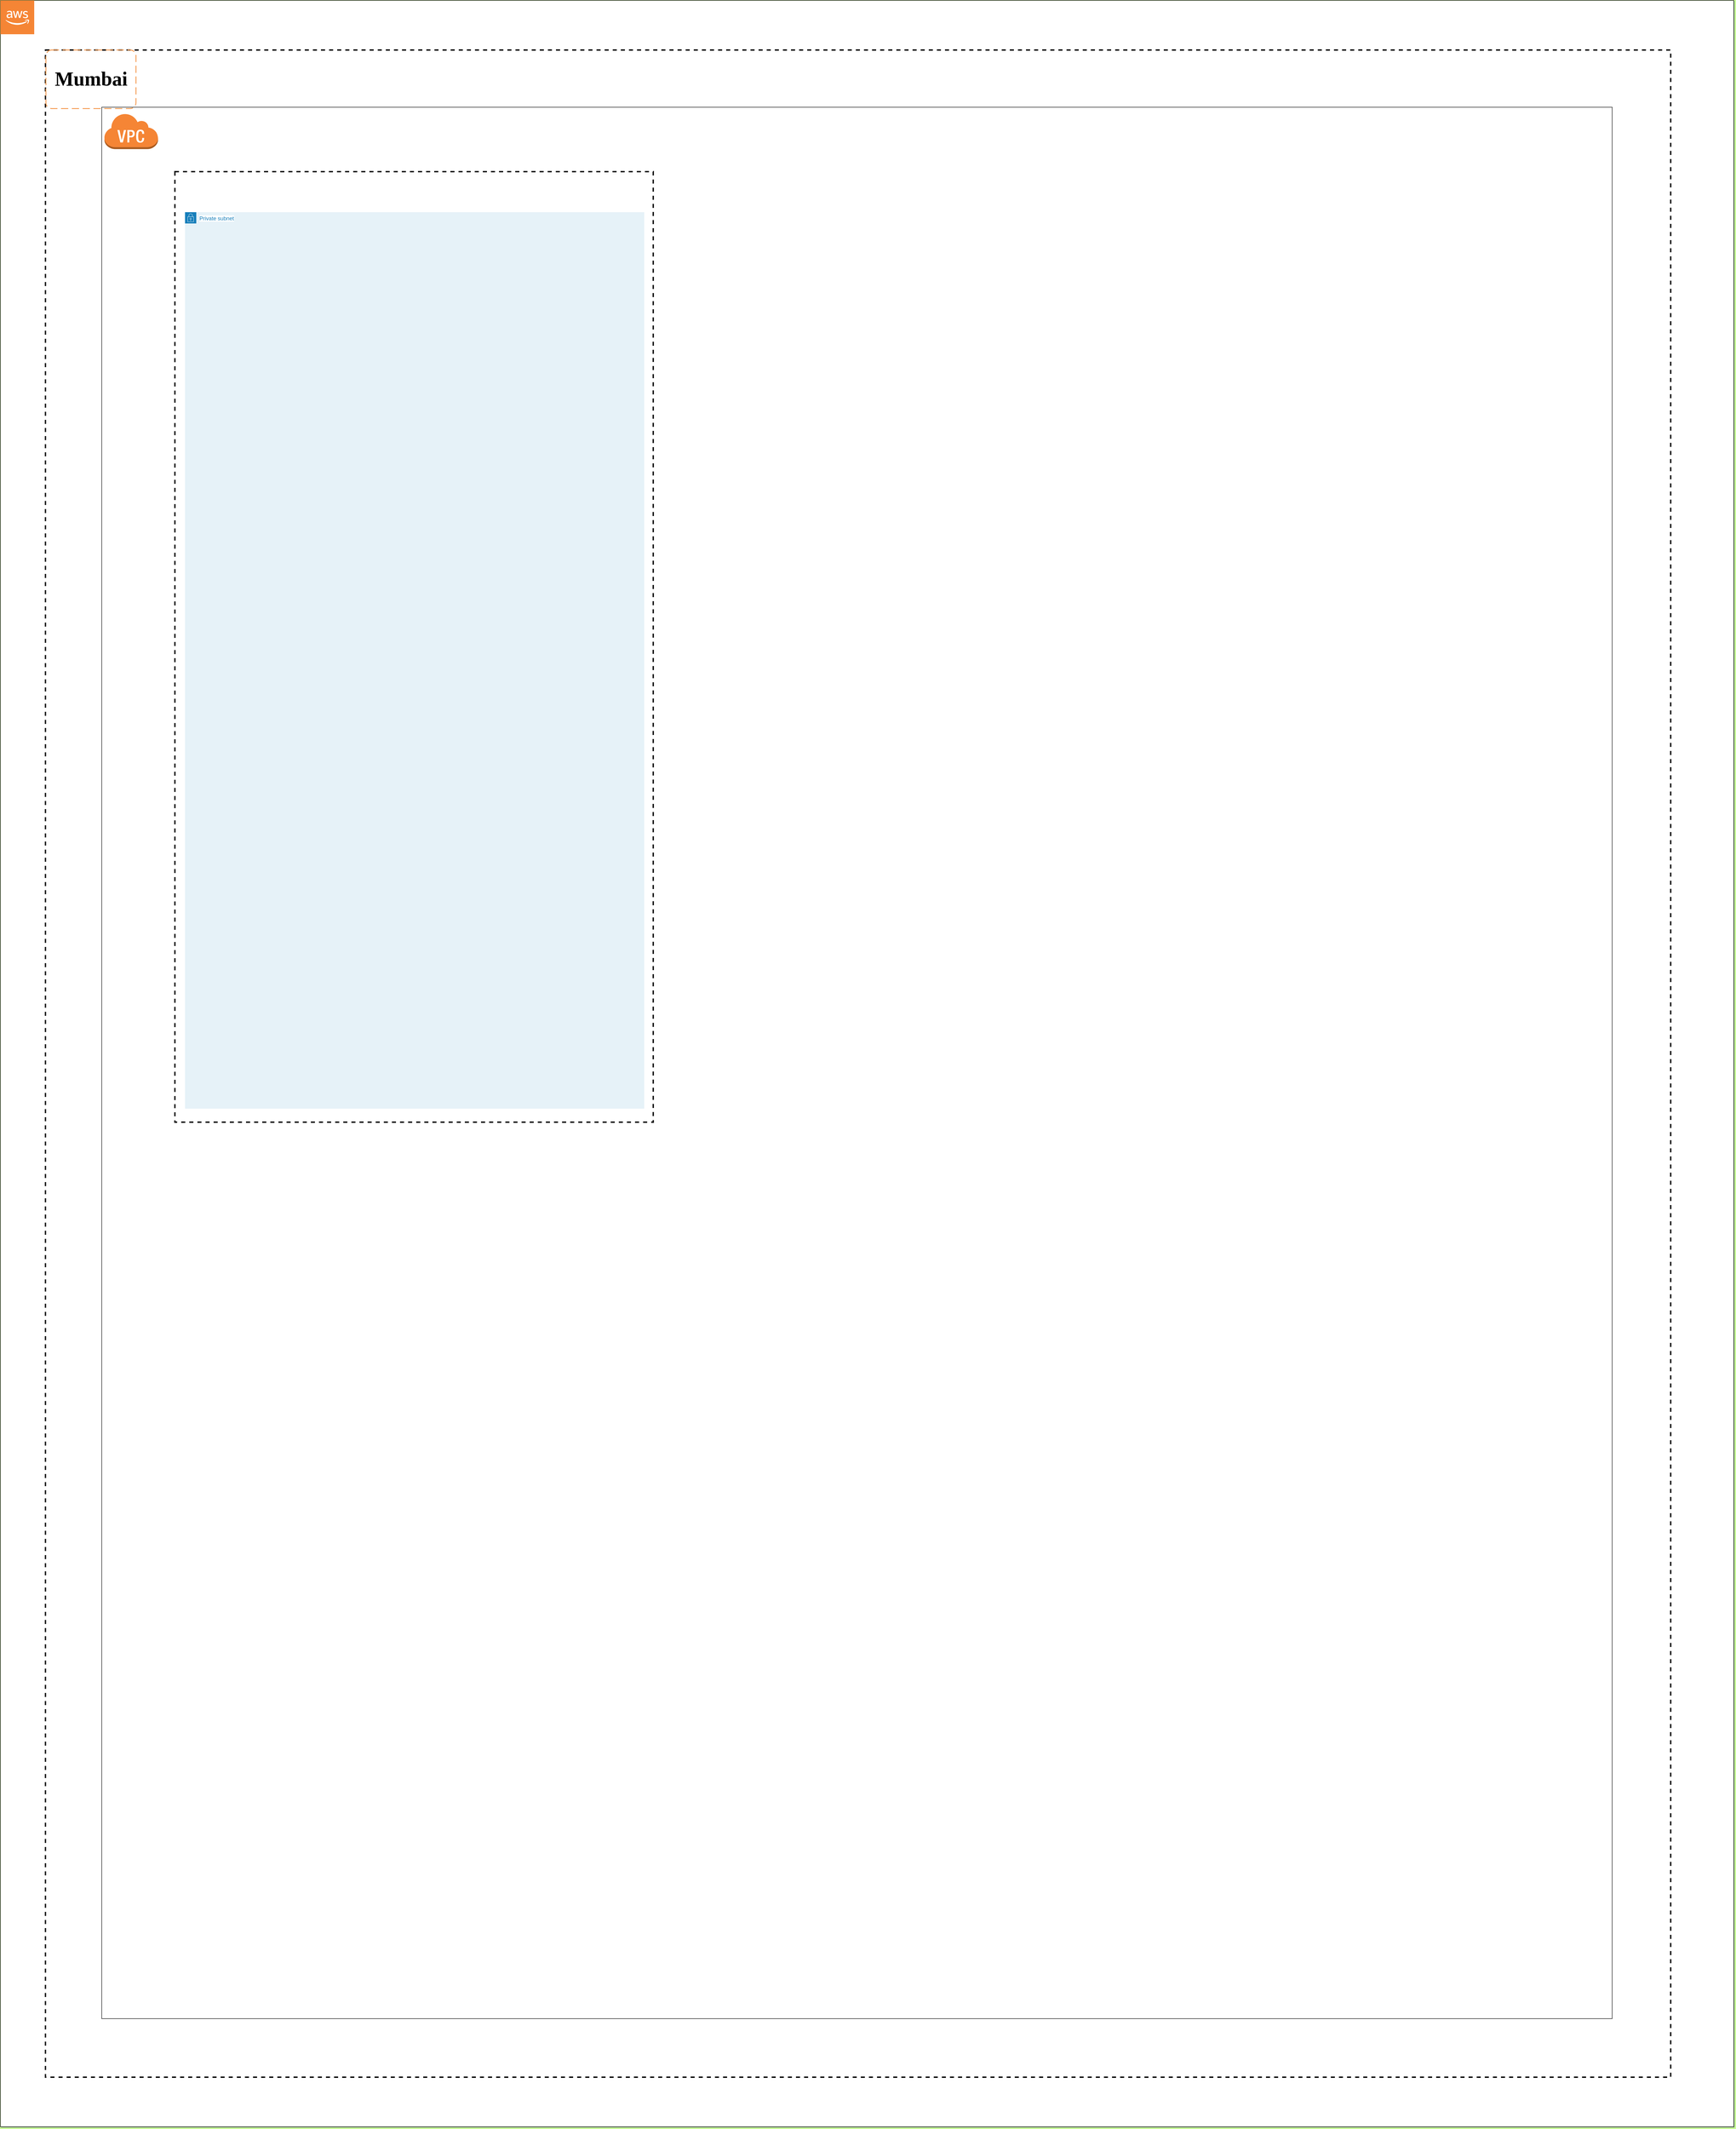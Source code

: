 <mxfile version="13.9.9" type="device" pages="2"><diagram id="dqGfqEmhZX9iEflr0eiq" name="Page-1"><mxGraphModel dx="4951" dy="2429" grid="1" gridSize="10" guides="1" tooltips="1" connect="1" arrows="1" fold="1" page="1" pageScale="1" pageWidth="583" pageHeight="413" background="#CCFF99" math="0" shadow="1"><root><mxCell id="0"/><mxCell id="1" parent="0"/><mxCell id="0SI2XExhnF5lRwPl1k2F-3" value="" style="rounded=0;whiteSpace=wrap;html=1;" parent="1" vertex="1"><mxGeometry x="-10" y="-30" width="3850" height="4720" as="geometry"/></mxCell><mxCell id="0SI2XExhnF5lRwPl1k2F-4" value="" style="rounded=0;whiteSpace=wrap;html=1;dashed=1;strokeWidth=3;" parent="1" vertex="1"><mxGeometry x="90" y="80" width="3610" height="4500" as="geometry"/></mxCell><mxCell id="0SI2XExhnF5lRwPl1k2F-6" value="" style="rounded=0;whiteSpace=wrap;html=1;" parent="1" vertex="1"><mxGeometry x="215" y="207" width="3355" height="4243" as="geometry"/></mxCell><mxCell id="0SI2XExhnF5lRwPl1k2F-7" value="" style="rounded=0;whiteSpace=wrap;html=1;dashed=1;strokeWidth=3;" parent="1" vertex="1"><mxGeometry x="377.5" y="350" width="1062.5" height="2110" as="geometry"/></mxCell><mxCell id="0SI2XExhnF5lRwPl1k2F-9" value="" style="rounded=0;whiteSpace=wrap;html=1;strokeWidth=1;" parent="1" vertex="1"><mxGeometry x="520" y="580" width="790" height="1632" as="geometry"/></mxCell><mxCell id="0SI2XExhnF5lRwPl1k2F-32" value="" style="outlineConnect=0;dashed=0;verticalLabelPosition=bottom;verticalAlign=top;align=center;html=1;shape=mxgraph.aws3.cloud_2;fillColor=#F58534;gradientColor=none;strokeWidth=1;" parent="1" vertex="1"><mxGeometry x="-10" y="-30" width="75" height="75" as="geometry"/></mxCell><mxCell id="0SI2XExhnF5lRwPl1k2F-33" value="" style="outlineConnect=0;dashed=0;verticalLabelPosition=bottom;verticalAlign=top;align=center;html=1;shape=mxgraph.aws3.virtual_private_cloud;fillColor=#F58534;gradientColor=none;strokeWidth=1;" parent="1" vertex="1"><mxGeometry x="220" y="220" width="120" height="80" as="geometry"/></mxCell><mxCell id="0SI2XExhnF5lRwPl1k2F-36" value="&lt;h1&gt;&lt;font style=&quot;font-size: 44px&quot;&gt;Mumbai&lt;/font&gt;&lt;/h1&gt;" style="rounded=1;arcSize=10;dashed=1;strokeColor=#F59D56;fillColor=none;gradientColor=none;dashPattern=8 4;strokeWidth=2;labelBackgroundColor=#ffffff;fontFamily=Times New Roman;fontSize=15;html=1;" parent="1" vertex="1"><mxGeometry x="91" y="80" width="200" height="130" as="geometry"/></mxCell><mxCell id="0SI2XExhnF5lRwPl1k2F-40" value="Private subnet" style="points=[[0,0],[0.25,0],[0.5,0],[0.75,0],[1,0],[1,0.25],[1,0.5],[1,0.75],[1,1],[0.75,1],[0.5,1],[0.25,1],[0,1],[0,0.75],[0,0.5],[0,0.25]];outlineConnect=0;gradientColor=none;html=1;whiteSpace=wrap;fontSize=12;fontStyle=0;shape=mxgraph.aws4.group;grIcon=mxgraph.aws4.group_security_group;grStroke=0;strokeColor=#147EBA;fillColor=#E6F2F8;verticalAlign=top;align=left;spacingLeft=30;fontColor=#147EBA;dashed=0;labelBackgroundColor=#ffffff;" parent="1" vertex="1"><mxGeometry x="400" y="440" width="1020" height="1990" as="geometry"/></mxCell></root></mxGraphModel></diagram><diagram id="JyilSyNRjjPE3tcMWbiT" name="Page-2"><mxGraphModel dx="1092" dy="504" grid="1" gridSize="10" guides="1" tooltips="1" connect="1" arrows="1" fold="1" page="1" pageScale="1" pageWidth="583" pageHeight="413" math="0" shadow="0"><root><mxCell id="L1LaA_qgiJY3RNdWZ7GD-0"/><mxCell id="L1LaA_qgiJY3RNdWZ7GD-1" parent="L1LaA_qgiJY3RNdWZ7GD-0"/><mxCell id="ITzRKUyNa860-uXXQrM_-3" value="" style="rounded=0;whiteSpace=wrap;html=1;labelBackgroundColor=#ffffff;strokeWidth=1;fontFamily=Times New Roman;fontSize=15;" parent="L1LaA_qgiJY3RNdWZ7GD-1" vertex="1"><mxGeometry y="40" width="1350" height="1390" as="geometry"/></mxCell><mxCell id="ITzRKUyNa860-uXXQrM_-4" value="" style="outlineConnect=0;dashed=0;verticalLabelPosition=bottom;verticalAlign=top;align=center;html=1;shape=mxgraph.aws3.cloud_2;fillColor=#F58534;gradientColor=none;labelBackgroundColor=#ffffff;strokeWidth=1;fontFamily=Times New Roman;fontSize=15;" parent="L1LaA_qgiJY3RNdWZ7GD-1" vertex="1"><mxGeometry y="40" width="40" height="40" as="geometry"/></mxCell><mxCell id="ITzRKUyNa860-uXXQrM_-5" value="Mumbai" style="points=[[0,0],[0.25,0],[0.5,0],[0.75,0],[1,0],[1,0.25],[1,0.5],[1,0.75],[1,1],[0.75,1],[0.5,1],[0.25,1],[0,1],[0,0.75],[0,0.5],[0,0.25]];outlineConnect=0;gradientColor=none;html=1;whiteSpace=wrap;fontSize=12;fontStyle=0;shape=mxgraph.aws4.group;grIcon=mxgraph.aws4.group_region;strokeColor=#147EBA;fillColor=none;verticalAlign=top;align=left;spacingLeft=30;fontColor=#147EBA;dashed=1;labelBackgroundColor=#ffffff;" parent="L1LaA_qgiJY3RNdWZ7GD-1" vertex="1"><mxGeometry x="40" y="90" width="1270" height="1290" as="geometry"/></mxCell><mxCell id="ITzRKUyNa860-uXXQrM_-6" value="VPC" style="points=[[0,0],[0.25,0],[0.5,0],[0.75,0],[1,0],[1,0.25],[1,0.5],[1,0.75],[1,1],[0.75,1],[0.5,1],[0.25,1],[0,1],[0,0.75],[0,0.5],[0,0.25]];outlineConnect=0;gradientColor=none;html=1;whiteSpace=wrap;fontSize=12;fontStyle=0;shape=mxgraph.aws4.group;grIcon=mxgraph.aws4.group_vpc;strokeColor=#248814;fillColor=none;verticalAlign=top;align=left;spacingLeft=30;fontColor=#AAB7B8;dashed=0;labelBackgroundColor=#ffffff;" parent="L1LaA_qgiJY3RNdWZ7GD-1" vertex="1"><mxGeometry x="70" y="130" width="1190" height="1210" as="geometry"/></mxCell><mxCell id="ITzRKUyNa860-uXXQrM_-7" value="Private subnet" style="points=[[0,0],[0.25,0],[0.5,0],[0.75,0],[1,0],[1,0.25],[1,0.5],[1,0.75],[1,1],[0.75,1],[0.5,1],[0.25,1],[0,1],[0,0.75],[0,0.5],[0,0.25]];outlineConnect=0;gradientColor=none;html=1;whiteSpace=wrap;fontSize=12;fontStyle=0;shape=mxgraph.aws4.group;grIcon=mxgraph.aws4.group_security_group;grStroke=0;strokeColor=#147EBA;fillColor=#E6F2F8;verticalAlign=top;align=left;spacingLeft=30;fontColor=#147EBA;dashed=0;labelBackgroundColor=#ffffff;" parent="L1LaA_qgiJY3RNdWZ7GD-1" vertex="1"><mxGeometry x="147" y="250" width="383" height="610" as="geometry"/></mxCell><mxCell id="ITzRKUyNa860-uXXQrM_-8" value="Private subnet" style="points=[[0,0],[0.25,0],[0.5,0],[0.75,0],[1,0],[1,0.25],[1,0.5],[1,0.75],[1,1],[0.75,1],[0.5,1],[0.25,1],[0,1],[0,0.75],[0,0.5],[0,0.25]];outlineConnect=0;gradientColor=none;html=1;whiteSpace=wrap;fontSize=12;fontStyle=0;shape=mxgraph.aws4.group;grIcon=mxgraph.aws4.group_security_group;grStroke=0;strokeColor=#147EBA;fillColor=#E6F2F8;verticalAlign=top;align=left;spacingLeft=30;fontColor=#147EBA;dashed=0;labelBackgroundColor=#ffffff;" parent="L1LaA_qgiJY3RNdWZ7GD-1" vertex="1"><mxGeometry x="790" y="260" width="400" height="600" as="geometry"/></mxCell><mxCell id="ITzRKUyNa860-uXXQrM_-10" value="Security group" style="fillColor=none;strokeColor=#DD3522;verticalAlign=top;fontStyle=0;fontColor=#DD3522;labelBackgroundColor=#ffffff;html=1;" parent="L1LaA_qgiJY3RNdWZ7GD-1" vertex="1"><mxGeometry x="170" y="290" width="330" height="510" as="geometry"/></mxCell><mxCell id="ITzRKUyNa860-uXXQrM_-12" value="" style="outlineConnect=0;fontColor=#232F3E;gradientColor=none;fillColor=#D86613;strokeColor=none;dashed=0;verticalLabelPosition=bottom;verticalAlign=top;align=center;html=1;fontSize=12;fontStyle=0;aspect=fixed;pointerEvents=1;shape=mxgraph.aws4.m5_instance;labelBackgroundColor=#ffffff;" parent="L1LaA_qgiJY3RNdWZ7GD-1" vertex="1"><mxGeometry x="570" y="510" width="48" height="48" as="geometry"/></mxCell></root></mxGraphModel></diagram></mxfile>